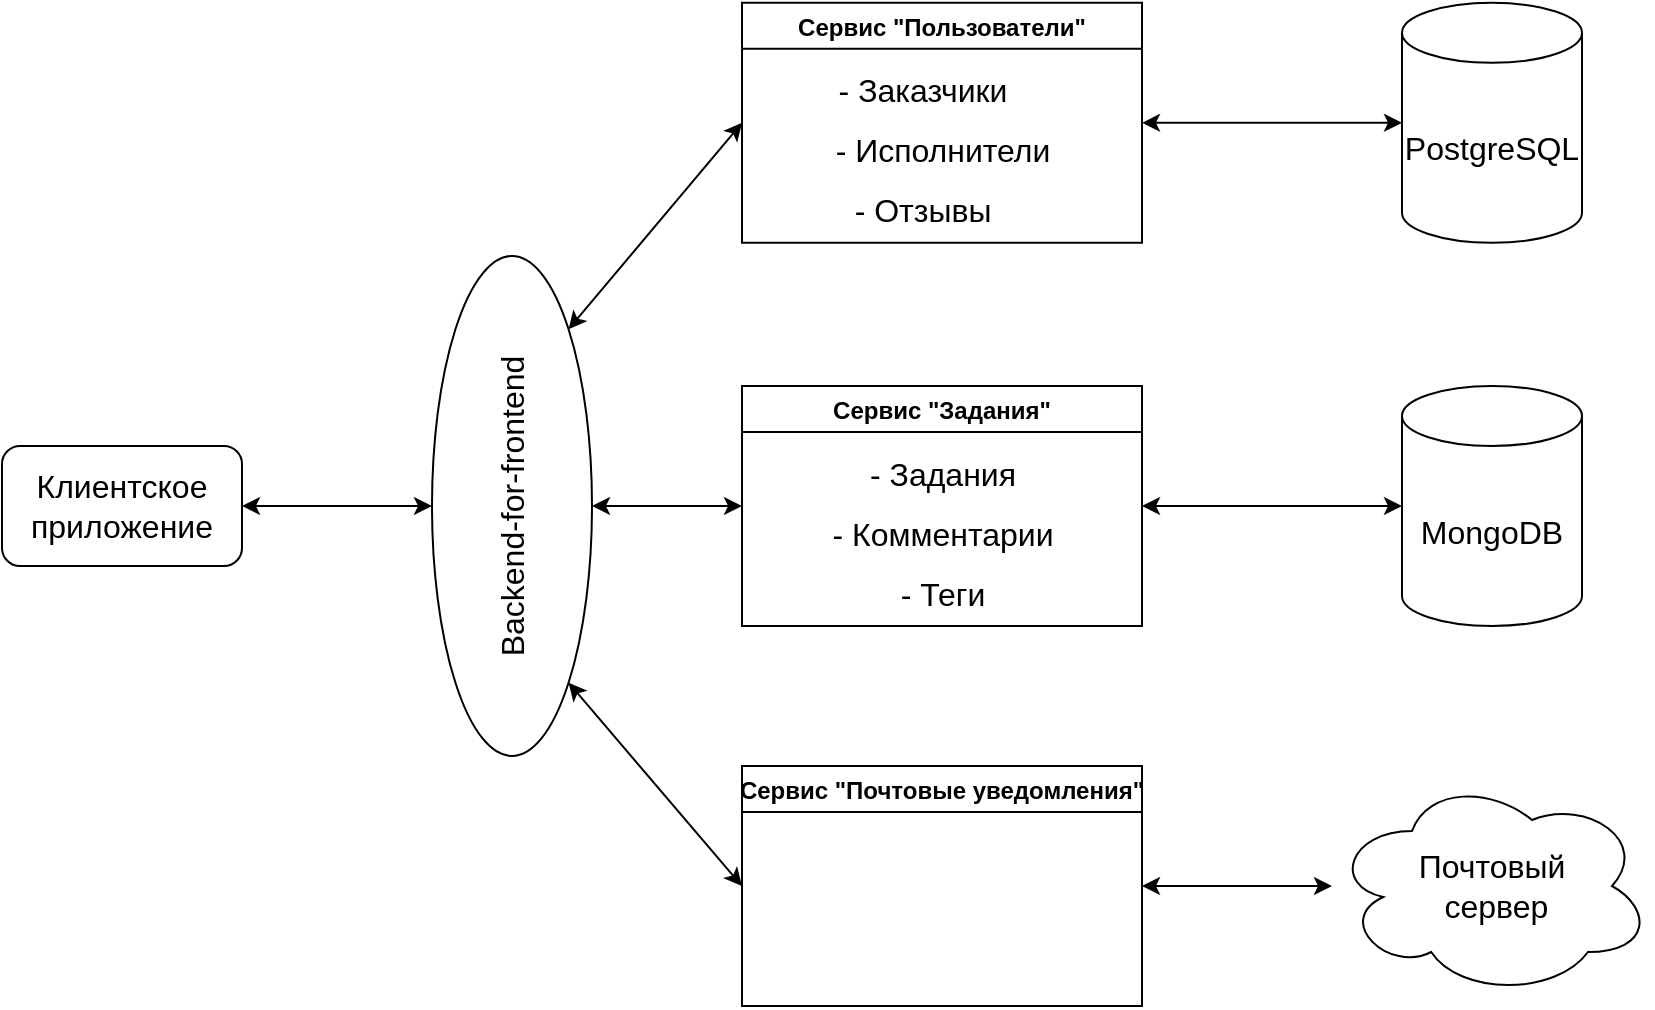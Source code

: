 <mxfile>
    <diagram id="TKhRGMWq5iRV8zRazBeO" name="1_схема_приложения">
        <mxGraphModel dx="1054" dy="680" grid="1" gridSize="10" guides="1" tooltips="1" connect="1" arrows="1" fold="1" page="1" pageScale="1" pageWidth="4681" pageHeight="3300" math="0" shadow="0">
            <root>
                <mxCell id="0"/>
                <mxCell id="1" parent="0"/>
                <mxCell id="NZNMin-x-JcCQn-ooCAp-16" value="" style="edgeStyle=orthogonalEdgeStyle;rounded=0;orthogonalLoop=1;jettySize=auto;html=1;fontSize=16;startArrow=classic;startFill=1;" parent="1" source="NZNMin-x-JcCQn-ooCAp-1" target="NZNMin-x-JcCQn-ooCAp-2" edge="1">
                    <mxGeometry relative="1" as="geometry"/>
                </mxCell>
                <mxCell id="NZNMin-x-JcCQn-ooCAp-1" value="&lt;font style=&quot;font-size: 16px;&quot;&gt;Клиентское приложение&lt;/font&gt;" style="rounded=1;whiteSpace=wrap;html=1;" parent="1" vertex="1">
                    <mxGeometry x="150" y="360" width="120" height="60" as="geometry"/>
                </mxCell>
                <mxCell id="NZNMin-x-JcCQn-ooCAp-2" value="&lt;font style=&quot;font-size: 16px;&quot;&gt;Backend-for-frontend&lt;/font&gt;" style="ellipse;whiteSpace=wrap;html=1;rotation=-90;" parent="1" vertex="1">
                    <mxGeometry x="280" y="350" width="250" height="80" as="geometry"/>
                </mxCell>
                <mxCell id="NZNMin-x-JcCQn-ooCAp-17" style="edgeStyle=orthogonalEdgeStyle;rounded=0;orthogonalLoop=1;jettySize=auto;html=1;exitX=1;exitY=0.5;exitDx=0;exitDy=0;entryX=0;entryY=0.5;entryDx=0;entryDy=0;entryPerimeter=0;fontSize=16;startArrow=classic;startFill=1;" parent="1" source="NZNMin-x-JcCQn-ooCAp-3" target="NZNMin-x-JcCQn-ooCAp-8" edge="1">
                    <mxGeometry relative="1" as="geometry"/>
                </mxCell>
                <mxCell id="NZNMin-x-JcCQn-ooCAp-3" value="Сервис &quot;Пользователи&quot;" style="swimlane;" parent="1" vertex="1">
                    <mxGeometry x="520" y="138.39" width="200" height="120" as="geometry"/>
                </mxCell>
                <mxCell id="NZNMin-x-JcCQn-ooCAp-12" value="&lt;font style=&quot;font-size: 16px;&quot;&gt;- Исполнители&lt;/font&gt;" style="text;html=1;align=center;verticalAlign=middle;resizable=0;points=[];autosize=1;strokeColor=none;fillColor=none;" parent="NZNMin-x-JcCQn-ooCAp-3" vertex="1">
                    <mxGeometry x="35" y="59" width="130" height="30" as="geometry"/>
                </mxCell>
                <mxCell id="NZNMin-x-JcCQn-ooCAp-11" value="&lt;font style=&quot;font-size: 16px;&quot;&gt;- Заказчики&lt;/font&gt;" style="text;html=1;align=center;verticalAlign=middle;resizable=0;points=[];autosize=1;strokeColor=none;fillColor=none;" parent="NZNMin-x-JcCQn-ooCAp-3" vertex="1">
                    <mxGeometry x="35" y="29" width="110" height="30" as="geometry"/>
                </mxCell>
                <mxCell id="NZNMin-x-JcCQn-ooCAp-25" value="&lt;font style=&quot;font-size: 16px;&quot;&gt;- Отзывы&lt;/font&gt;" style="text;html=1;align=center;verticalAlign=middle;resizable=0;points=[];autosize=1;strokeColor=none;fillColor=none;" parent="NZNMin-x-JcCQn-ooCAp-3" vertex="1">
                    <mxGeometry x="45" y="89" width="90" height="30" as="geometry"/>
                </mxCell>
                <mxCell id="NZNMin-x-JcCQn-ooCAp-18" style="edgeStyle=orthogonalEdgeStyle;rounded=0;orthogonalLoop=1;jettySize=auto;html=1;exitX=1;exitY=0.5;exitDx=0;exitDy=0;entryX=0;entryY=0.5;entryDx=0;entryDy=0;entryPerimeter=0;fontSize=16;startArrow=classic;startFill=1;" parent="1" source="NZNMin-x-JcCQn-ooCAp-4" target="NZNMin-x-JcCQn-ooCAp-9" edge="1">
                    <mxGeometry relative="1" as="geometry"/>
                </mxCell>
                <mxCell id="NZNMin-x-JcCQn-ooCAp-4" value="Сервис &quot;Задания&quot;" style="swimlane;" parent="1" vertex="1">
                    <mxGeometry x="520" y="330" width="200" height="120" as="geometry"/>
                </mxCell>
                <mxCell id="NZNMin-x-JcCQn-ooCAp-13" value="&lt;font style=&quot;font-size: 16px;&quot;&gt;- Комментарии&lt;/font&gt;" style="text;html=1;align=center;verticalAlign=middle;resizable=0;points=[];autosize=1;strokeColor=none;fillColor=none;" parent="NZNMin-x-JcCQn-ooCAp-4" vertex="1">
                    <mxGeometry x="35" y="59" width="130" height="30" as="geometry"/>
                </mxCell>
                <mxCell id="NZNMin-x-JcCQn-ooCAp-14" value="&lt;font style=&quot;font-size: 16px;&quot;&gt;- Теги&lt;/font&gt;" style="text;html=1;align=center;verticalAlign=middle;resizable=0;points=[];autosize=1;strokeColor=none;fillColor=none;" parent="NZNMin-x-JcCQn-ooCAp-4" vertex="1">
                    <mxGeometry x="65" y="89" width="70" height="30" as="geometry"/>
                </mxCell>
                <mxCell id="NZNMin-x-JcCQn-ooCAp-28" value="&lt;font style=&quot;font-size: 16px;&quot;&gt;- Задания&lt;/font&gt;" style="text;html=1;align=center;verticalAlign=middle;resizable=0;points=[];autosize=1;strokeColor=none;fillColor=none;" parent="NZNMin-x-JcCQn-ooCAp-4" vertex="1">
                    <mxGeometry x="50" y="29" width="100" height="30" as="geometry"/>
                </mxCell>
                <mxCell id="NZNMin-x-JcCQn-ooCAp-27" value="" style="edgeStyle=orthogonalEdgeStyle;rounded=0;orthogonalLoop=1;jettySize=auto;html=1;fontSize=16;startArrow=classic;startFill=1;" parent="1" source="NZNMin-x-JcCQn-ooCAp-5" target="NZNMin-x-JcCQn-ooCAp-26" edge="1">
                    <mxGeometry relative="1" as="geometry"/>
                </mxCell>
                <mxCell id="NZNMin-x-JcCQn-ooCAp-5" value="Сервис &quot;Почтовые уведомления&quot;" style="swimlane;" parent="1" vertex="1">
                    <mxGeometry x="520" y="520" width="200" height="120" as="geometry"/>
                </mxCell>
                <mxCell id="NZNMin-x-JcCQn-ooCAp-8" value="&lt;font style=&quot;font-size: 16px;&quot;&gt;PostgreSQL&lt;/font&gt;" style="shape=cylinder3;whiteSpace=wrap;html=1;boundedLbl=1;backgroundOutline=1;size=15;" parent="1" vertex="1">
                    <mxGeometry x="850" y="138.39" width="90" height="120" as="geometry"/>
                </mxCell>
                <mxCell id="NZNMin-x-JcCQn-ooCAp-9" value="&lt;font style=&quot;font-size: 16px;&quot;&gt;MongoDB&lt;/font&gt;" style="shape=cylinder3;whiteSpace=wrap;html=1;boundedLbl=1;backgroundOutline=1;size=15;" parent="1" vertex="1">
                    <mxGeometry x="850" y="330" width="90" height="120" as="geometry"/>
                </mxCell>
                <mxCell id="NZNMin-x-JcCQn-ooCAp-21" value="" style="endArrow=classic;html=1;rounded=0;fontSize=16;entryX=0;entryY=0.5;entryDx=0;entryDy=0;exitX=1;exitY=1;exitDx=0;exitDy=0;startArrow=classic;startFill=1;" parent="1" source="NZNMin-x-JcCQn-ooCAp-2" target="NZNMin-x-JcCQn-ooCAp-3" edge="1">
                    <mxGeometry width="50" height="50" relative="1" as="geometry">
                        <mxPoint x="433.284" y="360.002" as="sourcePoint"/>
                        <mxPoint x="480" y="328.39" as="targetPoint"/>
                    </mxGeometry>
                </mxCell>
                <mxCell id="NZNMin-x-JcCQn-ooCAp-22" value="" style="endArrow=classic;html=1;rounded=0;fontSize=16;entryX=0;entryY=0.5;entryDx=0;entryDy=0;startArrow=classic;startFill=1;" parent="1" source="NZNMin-x-JcCQn-ooCAp-2" target="NZNMin-x-JcCQn-ooCAp-4" edge="1">
                    <mxGeometry width="50" height="50" relative="1" as="geometry">
                        <mxPoint x="443.284" y="311.612" as="sourcePoint"/>
                        <mxPoint x="530" y="150" as="targetPoint"/>
                    </mxGeometry>
                </mxCell>
                <mxCell id="NZNMin-x-JcCQn-ooCAp-23" value="" style="endArrow=classic;html=1;rounded=0;fontSize=16;entryX=0;entryY=0.5;entryDx=0;entryDy=0;exitX=0;exitY=1;exitDx=0;exitDy=0;startArrow=classic;startFill=1;" parent="1" source="NZNMin-x-JcCQn-ooCAp-2" target="NZNMin-x-JcCQn-ooCAp-5" edge="1">
                    <mxGeometry width="50" height="50" relative="1" as="geometry">
                        <mxPoint x="443" y="558" as="sourcePoint"/>
                        <mxPoint x="530" y="430" as="targetPoint"/>
                    </mxGeometry>
                </mxCell>
                <mxCell id="NZNMin-x-JcCQn-ooCAp-26" value="Почтовый&lt;br&gt;&amp;nbsp;сервер" style="ellipse;shape=cloud;whiteSpace=wrap;html=1;fontSize=16;" parent="1" vertex="1">
                    <mxGeometry x="815" y="525" width="160" height="110" as="geometry"/>
                </mxCell>
            </root>
        </mxGraphModel>
    </diagram>
    <diagram id="MzPILJLmWR0BI2ABTUe0" name="2_задачи_сервисов">
        <mxGraphModel dx="1881" dy="680" grid="1" gridSize="10" guides="1" tooltips="1" connect="1" arrows="1" fold="1" page="1" pageScale="1" pageWidth="827" pageHeight="1169" math="0" shadow="0">
            <root>
                <mxCell id="oqzOY5ATU2uHyCSol2X5-0"/>
                <mxCell id="oqzOY5ATU2uHyCSol2X5-1" parent="oqzOY5ATU2uHyCSol2X5-0"/>
                <mxCell id="oqzOY5ATU2uHyCSol2X5-6" value="Регистрация&lt;br&gt;&lt;i&gt;POST&amp;nbsp;&lt;/i&gt;&lt;i style=&quot;font-size: 12px&quot;&gt;/registration&lt;/i&gt;" style="ellipse;whiteSpace=wrap;html=1;fontSize=12;" parent="oqzOY5ATU2uHyCSol2X5-1" vertex="1">
                    <mxGeometry x="-200" y="90" width="120" height="60" as="geometry"/>
                </mxCell>
                <mxCell id="oqzOY5ATU2uHyCSol2X5-8" value="Авторизация&lt;br style=&quot;font-size: 12px&quot;&gt;&lt;i style=&quot;font-size: 12px&quot;&gt;POST /login&lt;/i&gt;" style="ellipse;whiteSpace=wrap;html=1;fontSize=12;" parent="oqzOY5ATU2uHyCSol2X5-1" vertex="1">
                    <mxGeometry x="-40" y="90" width="120" height="60" as="geometry"/>
                </mxCell>
                <mxCell id="oqzOY5ATU2uHyCSol2X5-9" value="Смена пароля&lt;br style=&quot;font-size: 12px&quot;&gt;&lt;i style=&quot;font-size: 12px&quot;&gt;PATCH /update-password/:id&lt;/i&gt;" style="ellipse;whiteSpace=wrap;html=1;fontSize=12;" parent="oqzOY5ATU2uHyCSol2X5-1" vertex="1">
                    <mxGeometry x="120" y="130" width="130" height="60" as="geometry"/>
                </mxCell>
                <mxCell id="oqzOY5ATU2uHyCSol2X5-10" value="Расчет рейтинга" style="ellipse;whiteSpace=wrap;html=1;fontSize=12;" parent="oqzOY5ATU2uHyCSol2X5-1" vertex="1">
                    <mxGeometry x="-200" y="330" width="130" height="60" as="geometry"/>
                </mxCell>
                <mxCell id="oqzOY5ATU2uHyCSol2X5-13" value="Статистика по выполненым заданиям" style="ellipse;whiteSpace=wrap;html=1;fontSize=12;" parent="oqzOY5ATU2uHyCSol2X5-1" vertex="1">
                    <mxGeometry x="-40" y="330" width="130" height="60" as="geometry"/>
                </mxCell>
                <mxCell id="qnopy9jMYCYAa0ahSnik-0" value="Разделение по ролям" style="ellipse;whiteSpace=wrap;html=1;fontSize=12;" parent="oqzOY5ATU2uHyCSol2X5-1" vertex="1">
                    <mxGeometry x="160" y="210" width="130" height="60" as="geometry"/>
                </mxCell>
                <mxCell id="qnopy9jMYCYAa0ahSnik-1" value="Отзывы" style="ellipse;whiteSpace=wrap;html=1;fontSize=12;" parent="oqzOY5ATU2uHyCSol2X5-1" vertex="1">
                    <mxGeometry x="120" y="290" width="130" height="60" as="geometry"/>
                </mxCell>
                <mxCell id="qnopy9jMYCYAa0ahSnik-3" value="Сервис&lt;br&gt;&amp;nbsp;&quot;Задания&quot;&lt;br&gt;/tasks" style="html=1;fontSize=12;" parent="oqzOY5ATU2uHyCSol2X5-1" vertex="1">
                    <mxGeometry x="805" y="240" width="110" height="50" as="geometry"/>
                </mxCell>
                <mxCell id="SqSOnYpAdSmfR7H4o3UP-0" value="Создание задания&lt;br&gt;&lt;i&gt;POST /&lt;/i&gt;" style="ellipse;whiteSpace=wrap;html=1;fontSize=12;" parent="oqzOY5ATU2uHyCSol2X5-1" vertex="1">
                    <mxGeometry x="1121" y="130" width="120" height="60" as="geometry"/>
                </mxCell>
                <mxCell id="SqSOnYpAdSmfR7H4o3UP-1" value="Редактирование задания&lt;br&gt;&lt;i&gt;PATCH /:id&lt;/i&gt;" style="ellipse;whiteSpace=wrap;html=1;fontSize=12;" vertex="1" parent="oqzOY5ATU2uHyCSol2X5-1">
                    <mxGeometry x="960" y="130" width="120" height="60" as="geometry"/>
                </mxCell>
                <mxCell id="SqSOnYpAdSmfR7H4o3UP-8" value="Удаление задания&lt;br&gt;&lt;i&gt;DELETE /:id&lt;/i&gt;" style="ellipse;whiteSpace=wrap;html=1;fontSize=12;" vertex="1" parent="oqzOY5ATU2uHyCSol2X5-1">
                    <mxGeometry x="800" y="130" width="120" height="60" as="geometry"/>
                </mxCell>
                <mxCell id="SqSOnYpAdSmfR7H4o3UP-9" value="Просмотр детальной информации о задании&lt;br&gt;&lt;i&gt;GET /:id&lt;/i&gt;" style="ellipse;whiteSpace=wrap;html=1;fontSize=12;" vertex="1" parent="oqzOY5ATU2uHyCSol2X5-1">
                    <mxGeometry x="600" y="130" width="160" height="70" as="geometry"/>
                </mxCell>
                <mxCell id="SqSOnYpAdSmfR7H4o3UP-10" value="Загрузка&lt;br&gt;&amp;nbsp;изображения для задания&amp;nbsp;&lt;i&gt;POST &lt;br&gt;/upload-image/:id&lt;/i&gt;" style="ellipse;whiteSpace=wrap;html=1;fontSize=12;" vertex="1" parent="oqzOY5ATU2uHyCSol2X5-1">
                    <mxGeometry x="410" y="130" width="150" height="65" as="geometry"/>
                </mxCell>
                <mxCell id="SqSOnYpAdSmfR7H4o3UP-11" value="Обсуждение задания" style="ellipse;whiteSpace=wrap;html=1;fontSize=12;" vertex="1" parent="oqzOY5ATU2uHyCSol2X5-1">
                    <mxGeometry x="480" y="330" width="120" height="60" as="geometry"/>
                </mxCell>
                <mxCell id="SqSOnYpAdSmfR7H4o3UP-15" value="Отклики" style="ellipse;whiteSpace=wrap;html=1;fontSize=12;" vertex="1" parent="oqzOY5ATU2uHyCSol2X5-1">
                    <mxGeometry x="480" y="240" width="120" height="60" as="geometry"/>
                </mxCell>
                <mxCell id="SqSOnYpAdSmfR7H4o3UP-16" value="Пагинация" style="ellipse;whiteSpace=wrap;html=1;fontSize=12;" vertex="1" parent="oqzOY5ATU2uHyCSol2X5-1">
                    <mxGeometry x="800" y="330" width="120" height="60" as="geometry"/>
                </mxCell>
                <mxCell id="SqSOnYpAdSmfR7H4o3UP-17" value="Категоризация заданий" style="ellipse;whiteSpace=wrap;html=1;fontSize=12;" vertex="1" parent="oqzOY5ATU2uHyCSol2X5-1">
                    <mxGeometry x="1121" y="330" width="120" height="60" as="geometry"/>
                </mxCell>
                <mxCell id="SqSOnYpAdSmfR7H4o3UP-18" value="Фильрация&lt;br&gt;заданий" style="ellipse;whiteSpace=wrap;html=1;fontSize=12;" vertex="1" parent="oqzOY5ATU2uHyCSol2X5-1">
                    <mxGeometry x="960" y="330" width="120" height="60" as="geometry"/>
                </mxCell>
                <mxCell id="SqSOnYpAdSmfR7H4o3UP-19" value="Разбивка по тегам" style="ellipse;whiteSpace=wrap;html=1;fontSize=12;" vertex="1" parent="oqzOY5ATU2uHyCSol2X5-1">
                    <mxGeometry x="640" y="330" width="120" height="60" as="geometry"/>
                </mxCell>
                <mxCell id="SqSOnYpAdSmfR7H4o3UP-25" value="Сервис&lt;br&gt;&quot;Пользователи&quot;&lt;br&gt;/users" style="html=1;fontSize=12;" vertex="1" parent="oqzOY5ATU2uHyCSol2X5-1">
                    <mxGeometry x="-50" y="215" width="110" height="50" as="geometry"/>
                </mxCell>
            </root>
        </mxGraphModel>
    </diagram>
</mxfile>
